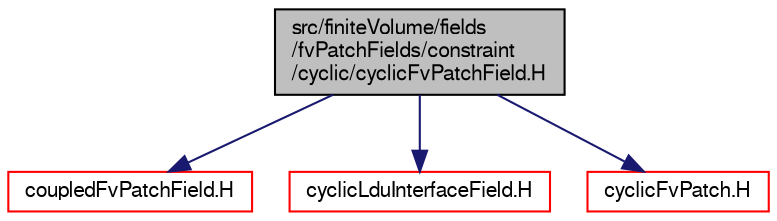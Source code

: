 digraph "src/finiteVolume/fields/fvPatchFields/constraint/cyclic/cyclicFvPatchField.H"
{
  bgcolor="transparent";
  edge [fontname="FreeSans",fontsize="10",labelfontname="FreeSans",labelfontsize="10"];
  node [fontname="FreeSans",fontsize="10",shape=record];
  Node0 [label="src/finiteVolume/fields\l/fvPatchFields/constraint\l/cyclic/cyclicFvPatchField.H",height=0.2,width=0.4,color="black", fillcolor="grey75", style="filled", fontcolor="black"];
  Node0 -> Node1 [color="midnightblue",fontsize="10",style="solid",fontname="FreeSans"];
  Node1 [label="coupledFvPatchField.H",height=0.2,width=0.4,color="red",URL="$a01433.html"];
  Node0 -> Node198 [color="midnightblue",fontsize="10",style="solid",fontname="FreeSans"];
  Node198 [label="cyclicLduInterfaceField.H",height=0.2,width=0.4,color="red",URL="$a10670.html"];
  Node0 -> Node199 [color="midnightblue",fontsize="10",style="solid",fontname="FreeSans"];
  Node199 [label="cyclicFvPatch.H",height=0.2,width=0.4,color="red",URL="$a03584.html"];
}
